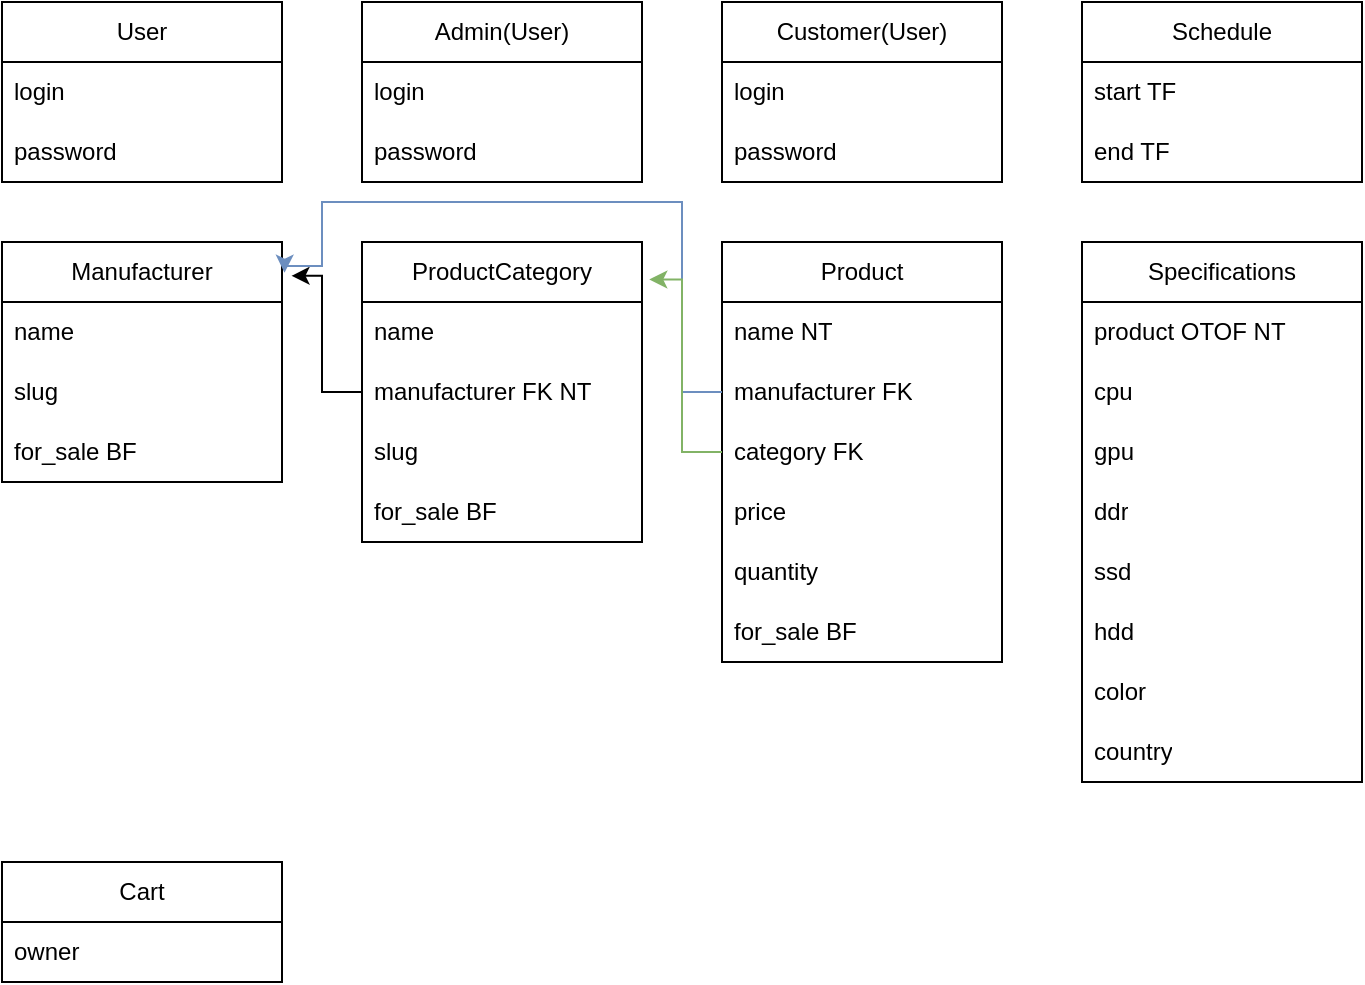 <mxfile version="20.7.4" type="github">
  <diagram id="MFe2XwWCysXzm4pvvDrU" name="Page-1">
    <mxGraphModel dx="1134" dy="403" grid="1" gridSize="10" guides="1" tooltips="1" connect="1" arrows="1" fold="1" page="1" pageScale="1" pageWidth="1100" pageHeight="850" math="0" shadow="0">
      <root>
        <mxCell id="0" />
        <mxCell id="1" parent="0" />
        <mxCell id="iLOao_iD21OkFcWgyy2q-1" value="User" style="swimlane;fontStyle=0;childLayout=stackLayout;horizontal=1;startSize=30;horizontalStack=0;resizeParent=1;resizeParentMax=0;resizeLast=0;collapsible=1;marginBottom=0;whiteSpace=wrap;html=1;" vertex="1" parent="1">
          <mxGeometry x="40" y="40" width="140" height="90" as="geometry" />
        </mxCell>
        <mxCell id="iLOao_iD21OkFcWgyy2q-2" value="login" style="text;strokeColor=none;fillColor=none;align=left;verticalAlign=middle;spacingLeft=4;spacingRight=4;overflow=hidden;points=[[0,0.5],[1,0.5]];portConstraint=eastwest;rotatable=0;whiteSpace=wrap;html=1;" vertex="1" parent="iLOao_iD21OkFcWgyy2q-1">
          <mxGeometry y="30" width="140" height="30" as="geometry" />
        </mxCell>
        <mxCell id="iLOao_iD21OkFcWgyy2q-3" value="password" style="text;strokeColor=none;fillColor=none;align=left;verticalAlign=middle;spacingLeft=4;spacingRight=4;overflow=hidden;points=[[0,0.5],[1,0.5]];portConstraint=eastwest;rotatable=0;whiteSpace=wrap;html=1;" vertex="1" parent="iLOao_iD21OkFcWgyy2q-1">
          <mxGeometry y="60" width="140" height="30" as="geometry" />
        </mxCell>
        <mxCell id="iLOao_iD21OkFcWgyy2q-5" value="Customer(User)" style="swimlane;fontStyle=0;childLayout=stackLayout;horizontal=1;startSize=30;horizontalStack=0;resizeParent=1;resizeParentMax=0;resizeLast=0;collapsible=1;marginBottom=0;whiteSpace=wrap;html=1;" vertex="1" parent="1">
          <mxGeometry x="400" y="40" width="140" height="90" as="geometry" />
        </mxCell>
        <mxCell id="iLOao_iD21OkFcWgyy2q-6" value="login" style="text;strokeColor=none;fillColor=none;align=left;verticalAlign=middle;spacingLeft=4;spacingRight=4;overflow=hidden;points=[[0,0.5],[1,0.5]];portConstraint=eastwest;rotatable=0;whiteSpace=wrap;html=1;" vertex="1" parent="iLOao_iD21OkFcWgyy2q-5">
          <mxGeometry y="30" width="140" height="30" as="geometry" />
        </mxCell>
        <mxCell id="iLOao_iD21OkFcWgyy2q-7" value="password" style="text;strokeColor=none;fillColor=none;align=left;verticalAlign=middle;spacingLeft=4;spacingRight=4;overflow=hidden;points=[[0,0.5],[1,0.5]];portConstraint=eastwest;rotatable=0;whiteSpace=wrap;html=1;" vertex="1" parent="iLOao_iD21OkFcWgyy2q-5">
          <mxGeometry y="60" width="140" height="30" as="geometry" />
        </mxCell>
        <mxCell id="iLOao_iD21OkFcWgyy2q-8" value="Admin(User)" style="swimlane;fontStyle=0;childLayout=stackLayout;horizontal=1;startSize=30;horizontalStack=0;resizeParent=1;resizeParentMax=0;resizeLast=0;collapsible=1;marginBottom=0;whiteSpace=wrap;html=1;" vertex="1" parent="1">
          <mxGeometry x="220" y="40" width="140" height="90" as="geometry" />
        </mxCell>
        <mxCell id="iLOao_iD21OkFcWgyy2q-9" value="login" style="text;strokeColor=none;fillColor=none;align=left;verticalAlign=middle;spacingLeft=4;spacingRight=4;overflow=hidden;points=[[0,0.5],[1,0.5]];portConstraint=eastwest;rotatable=0;whiteSpace=wrap;html=1;" vertex="1" parent="iLOao_iD21OkFcWgyy2q-8">
          <mxGeometry y="30" width="140" height="30" as="geometry" />
        </mxCell>
        <mxCell id="iLOao_iD21OkFcWgyy2q-10" value="password" style="text;strokeColor=none;fillColor=none;align=left;verticalAlign=middle;spacingLeft=4;spacingRight=4;overflow=hidden;points=[[0,0.5],[1,0.5]];portConstraint=eastwest;rotatable=0;whiteSpace=wrap;html=1;" vertex="1" parent="iLOao_iD21OkFcWgyy2q-8">
          <mxGeometry y="60" width="140" height="30" as="geometry" />
        </mxCell>
        <mxCell id="iLOao_iD21OkFcWgyy2q-14" value="Manufacturer" style="swimlane;fontStyle=0;childLayout=stackLayout;horizontal=1;startSize=30;horizontalStack=0;resizeParent=1;resizeParentMax=0;resizeLast=0;collapsible=1;marginBottom=0;whiteSpace=wrap;html=1;" vertex="1" parent="1">
          <mxGeometry x="40" y="160" width="140" height="120" as="geometry" />
        </mxCell>
        <mxCell id="iLOao_iD21OkFcWgyy2q-15" value="name" style="text;strokeColor=none;fillColor=none;align=left;verticalAlign=middle;spacingLeft=4;spacingRight=4;overflow=hidden;points=[[0,0.5],[1,0.5]];portConstraint=eastwest;rotatable=0;whiteSpace=wrap;html=1;" vertex="1" parent="iLOao_iD21OkFcWgyy2q-14">
          <mxGeometry y="30" width="140" height="30" as="geometry" />
        </mxCell>
        <mxCell id="iLOao_iD21OkFcWgyy2q-48" value="slug" style="text;strokeColor=none;fillColor=none;align=left;verticalAlign=middle;spacingLeft=4;spacingRight=4;overflow=hidden;points=[[0,0.5],[1,0.5]];portConstraint=eastwest;rotatable=0;whiteSpace=wrap;html=1;" vertex="1" parent="iLOao_iD21OkFcWgyy2q-14">
          <mxGeometry y="60" width="140" height="30" as="geometry" />
        </mxCell>
        <mxCell id="iLOao_iD21OkFcWgyy2q-16" value="for_sale BF" style="text;strokeColor=none;fillColor=none;align=left;verticalAlign=middle;spacingLeft=4;spacingRight=4;overflow=hidden;points=[[0,0.5],[1,0.5]];portConstraint=eastwest;rotatable=0;whiteSpace=wrap;html=1;" vertex="1" parent="iLOao_iD21OkFcWgyy2q-14">
          <mxGeometry y="90" width="140" height="30" as="geometry" />
        </mxCell>
        <mxCell id="iLOao_iD21OkFcWgyy2q-18" value="ProductCategory" style="swimlane;fontStyle=0;childLayout=stackLayout;horizontal=1;startSize=30;horizontalStack=0;resizeParent=1;resizeParentMax=0;resizeLast=0;collapsible=1;marginBottom=0;whiteSpace=wrap;html=1;" vertex="1" parent="1">
          <mxGeometry x="220" y="160" width="140" height="150" as="geometry" />
        </mxCell>
        <mxCell id="iLOao_iD21OkFcWgyy2q-19" value="name" style="text;strokeColor=none;fillColor=none;align=left;verticalAlign=middle;spacingLeft=4;spacingRight=4;overflow=hidden;points=[[0,0.5],[1,0.5]];portConstraint=eastwest;rotatable=0;whiteSpace=wrap;html=1;" vertex="1" parent="iLOao_iD21OkFcWgyy2q-18">
          <mxGeometry y="30" width="140" height="30" as="geometry" />
        </mxCell>
        <mxCell id="iLOao_iD21OkFcWgyy2q-20" value="manufacturer FK NT" style="text;strokeColor=none;fillColor=none;align=left;verticalAlign=middle;spacingLeft=4;spacingRight=4;overflow=hidden;points=[[0,0.5],[1,0.5]];portConstraint=eastwest;rotatable=0;whiteSpace=wrap;html=1;" vertex="1" parent="iLOao_iD21OkFcWgyy2q-18">
          <mxGeometry y="60" width="140" height="30" as="geometry" />
        </mxCell>
        <mxCell id="iLOao_iD21OkFcWgyy2q-51" value="slug" style="text;strokeColor=none;fillColor=none;align=left;verticalAlign=middle;spacingLeft=4;spacingRight=4;overflow=hidden;points=[[0,0.5],[1,0.5]];portConstraint=eastwest;rotatable=0;whiteSpace=wrap;html=1;" vertex="1" parent="iLOao_iD21OkFcWgyy2q-18">
          <mxGeometry y="90" width="140" height="30" as="geometry" />
        </mxCell>
        <mxCell id="iLOao_iD21OkFcWgyy2q-22" value="for_sale BF" style="text;strokeColor=none;fillColor=none;align=left;verticalAlign=middle;spacingLeft=4;spacingRight=4;overflow=hidden;points=[[0,0.5],[1,0.5]];portConstraint=eastwest;rotatable=0;whiteSpace=wrap;html=1;" vertex="1" parent="iLOao_iD21OkFcWgyy2q-18">
          <mxGeometry y="120" width="140" height="30" as="geometry" />
        </mxCell>
        <mxCell id="iLOao_iD21OkFcWgyy2q-21" style="edgeStyle=orthogonalEdgeStyle;rounded=0;orthogonalLoop=1;jettySize=auto;html=1;entryX=1.034;entryY=0.141;entryDx=0;entryDy=0;entryPerimeter=0;" edge="1" parent="1" source="iLOao_iD21OkFcWgyy2q-20" target="iLOao_iD21OkFcWgyy2q-14">
          <mxGeometry relative="1" as="geometry" />
        </mxCell>
        <mxCell id="iLOao_iD21OkFcWgyy2q-23" value="Product" style="swimlane;fontStyle=0;childLayout=stackLayout;horizontal=1;startSize=30;horizontalStack=0;resizeParent=1;resizeParentMax=0;resizeLast=0;collapsible=1;marginBottom=0;whiteSpace=wrap;html=1;" vertex="1" parent="1">
          <mxGeometry x="400" y="160" width="140" height="210" as="geometry" />
        </mxCell>
        <mxCell id="iLOao_iD21OkFcWgyy2q-24" value="name NT" style="text;strokeColor=none;fillColor=none;align=left;verticalAlign=middle;spacingLeft=4;spacingRight=4;overflow=hidden;points=[[0,0.5],[1,0.5]];portConstraint=eastwest;rotatable=0;whiteSpace=wrap;html=1;" vertex="1" parent="iLOao_iD21OkFcWgyy2q-23">
          <mxGeometry y="30" width="140" height="30" as="geometry" />
        </mxCell>
        <mxCell id="iLOao_iD21OkFcWgyy2q-25" value="manufacturer FK" style="text;strokeColor=none;fillColor=none;align=left;verticalAlign=middle;spacingLeft=4;spacingRight=4;overflow=hidden;points=[[0,0.5],[1,0.5]];portConstraint=eastwest;rotatable=0;whiteSpace=wrap;html=1;" vertex="1" parent="iLOao_iD21OkFcWgyy2q-23">
          <mxGeometry y="60" width="140" height="30" as="geometry" />
        </mxCell>
        <mxCell id="iLOao_iD21OkFcWgyy2q-26" value="category FK" style="text;strokeColor=none;fillColor=none;align=left;verticalAlign=middle;spacingLeft=4;spacingRight=4;overflow=hidden;points=[[0,0.5],[1,0.5]];portConstraint=eastwest;rotatable=0;whiteSpace=wrap;html=1;" vertex="1" parent="iLOao_iD21OkFcWgyy2q-23">
          <mxGeometry y="90" width="140" height="30" as="geometry" />
        </mxCell>
        <mxCell id="iLOao_iD21OkFcWgyy2q-30" value="price" style="text;strokeColor=none;fillColor=none;align=left;verticalAlign=middle;spacingLeft=4;spacingRight=4;overflow=hidden;points=[[0,0.5],[1,0.5]];portConstraint=eastwest;rotatable=0;whiteSpace=wrap;html=1;" vertex="1" parent="iLOao_iD21OkFcWgyy2q-23">
          <mxGeometry y="120" width="140" height="30" as="geometry" />
        </mxCell>
        <mxCell id="iLOao_iD21OkFcWgyy2q-55" value="quantity" style="text;strokeColor=none;fillColor=none;align=left;verticalAlign=middle;spacingLeft=4;spacingRight=4;overflow=hidden;points=[[0,0.5],[1,0.5]];portConstraint=eastwest;rotatable=0;whiteSpace=wrap;html=1;" vertex="1" parent="iLOao_iD21OkFcWgyy2q-23">
          <mxGeometry y="150" width="140" height="30" as="geometry" />
        </mxCell>
        <mxCell id="iLOao_iD21OkFcWgyy2q-31" value="for_sale BF" style="text;strokeColor=none;fillColor=none;align=left;verticalAlign=middle;spacingLeft=4;spacingRight=4;overflow=hidden;points=[[0,0.5],[1,0.5]];portConstraint=eastwest;rotatable=0;whiteSpace=wrap;html=1;" vertex="1" parent="iLOao_iD21OkFcWgyy2q-23">
          <mxGeometry y="180" width="140" height="30" as="geometry" />
        </mxCell>
        <mxCell id="iLOao_iD21OkFcWgyy2q-27" style="edgeStyle=orthogonalEdgeStyle;rounded=0;orthogonalLoop=1;jettySize=auto;html=1;entryX=1.009;entryY=0.128;entryDx=0;entryDy=0;entryPerimeter=0;fillColor=#dae8fc;strokeColor=#6c8ebf;" edge="1" parent="1" source="iLOao_iD21OkFcWgyy2q-25" target="iLOao_iD21OkFcWgyy2q-14">
          <mxGeometry relative="1" as="geometry">
            <Array as="points">
              <mxPoint x="380" y="235" />
              <mxPoint x="380" y="140" />
              <mxPoint x="200" y="140" />
              <mxPoint x="200" y="172" />
            </Array>
          </mxGeometry>
        </mxCell>
        <mxCell id="iLOao_iD21OkFcWgyy2q-28" style="edgeStyle=orthogonalEdgeStyle;rounded=0;orthogonalLoop=1;jettySize=auto;html=1;entryX=1.026;entryY=0.125;entryDx=0;entryDy=0;entryPerimeter=0;fillColor=#d5e8d4;strokeColor=#82b366;" edge="1" parent="1" source="iLOao_iD21OkFcWgyy2q-26" target="iLOao_iD21OkFcWgyy2q-18">
          <mxGeometry relative="1" as="geometry" />
        </mxCell>
        <mxCell id="iLOao_iD21OkFcWgyy2q-32" value="Specifications" style="swimlane;fontStyle=0;childLayout=stackLayout;horizontal=1;startSize=30;horizontalStack=0;resizeParent=1;resizeParentMax=0;resizeLast=0;collapsible=1;marginBottom=0;whiteSpace=wrap;html=1;" vertex="1" parent="1">
          <mxGeometry x="580" y="160" width="140" height="270" as="geometry" />
        </mxCell>
        <mxCell id="iLOao_iD21OkFcWgyy2q-33" value="product OTOF NT" style="text;strokeColor=none;fillColor=none;align=left;verticalAlign=middle;spacingLeft=4;spacingRight=4;overflow=hidden;points=[[0,0.5],[1,0.5]];portConstraint=eastwest;rotatable=0;whiteSpace=wrap;html=1;" vertex="1" parent="iLOao_iD21OkFcWgyy2q-32">
          <mxGeometry y="30" width="140" height="30" as="geometry" />
        </mxCell>
        <mxCell id="iLOao_iD21OkFcWgyy2q-34" value="cpu" style="text;strokeColor=none;fillColor=none;align=left;verticalAlign=middle;spacingLeft=4;spacingRight=4;overflow=hidden;points=[[0,0.5],[1,0.5]];portConstraint=eastwest;rotatable=0;whiteSpace=wrap;html=1;" vertex="1" parent="iLOao_iD21OkFcWgyy2q-32">
          <mxGeometry y="60" width="140" height="30" as="geometry" />
        </mxCell>
        <mxCell id="iLOao_iD21OkFcWgyy2q-35" value="gpu" style="text;strokeColor=none;fillColor=none;align=left;verticalAlign=middle;spacingLeft=4;spacingRight=4;overflow=hidden;points=[[0,0.5],[1,0.5]];portConstraint=eastwest;rotatable=0;whiteSpace=wrap;html=1;" vertex="1" parent="iLOao_iD21OkFcWgyy2q-32">
          <mxGeometry y="90" width="140" height="30" as="geometry" />
        </mxCell>
        <mxCell id="iLOao_iD21OkFcWgyy2q-36" value="ddr" style="text;strokeColor=none;fillColor=none;align=left;verticalAlign=middle;spacingLeft=4;spacingRight=4;overflow=hidden;points=[[0,0.5],[1,0.5]];portConstraint=eastwest;rotatable=0;whiteSpace=wrap;html=1;" vertex="1" parent="iLOao_iD21OkFcWgyy2q-32">
          <mxGeometry y="120" width="140" height="30" as="geometry" />
        </mxCell>
        <mxCell id="iLOao_iD21OkFcWgyy2q-37" value="ssd" style="text;strokeColor=none;fillColor=none;align=left;verticalAlign=middle;spacingLeft=4;spacingRight=4;overflow=hidden;points=[[0,0.5],[1,0.5]];portConstraint=eastwest;rotatable=0;whiteSpace=wrap;html=1;" vertex="1" parent="iLOao_iD21OkFcWgyy2q-32">
          <mxGeometry y="150" width="140" height="30" as="geometry" />
        </mxCell>
        <mxCell id="iLOao_iD21OkFcWgyy2q-38" value="hdd" style="text;strokeColor=none;fillColor=none;align=left;verticalAlign=middle;spacingLeft=4;spacingRight=4;overflow=hidden;points=[[0,0.5],[1,0.5]];portConstraint=eastwest;rotatable=0;whiteSpace=wrap;html=1;" vertex="1" parent="iLOao_iD21OkFcWgyy2q-32">
          <mxGeometry y="180" width="140" height="30" as="geometry" />
        </mxCell>
        <mxCell id="iLOao_iD21OkFcWgyy2q-39" value="color" style="text;strokeColor=none;fillColor=none;align=left;verticalAlign=middle;spacingLeft=4;spacingRight=4;overflow=hidden;points=[[0,0.5],[1,0.5]];portConstraint=eastwest;rotatable=0;whiteSpace=wrap;html=1;" vertex="1" parent="iLOao_iD21OkFcWgyy2q-32">
          <mxGeometry y="210" width="140" height="30" as="geometry" />
        </mxCell>
        <mxCell id="iLOao_iD21OkFcWgyy2q-40" value="country" style="text;strokeColor=none;fillColor=none;align=left;verticalAlign=middle;spacingLeft=4;spacingRight=4;overflow=hidden;points=[[0,0.5],[1,0.5]];portConstraint=eastwest;rotatable=0;whiteSpace=wrap;html=1;" vertex="1" parent="iLOao_iD21OkFcWgyy2q-32">
          <mxGeometry y="240" width="140" height="30" as="geometry" />
        </mxCell>
        <mxCell id="iLOao_iD21OkFcWgyy2q-41" value="Schedule" style="swimlane;fontStyle=0;childLayout=stackLayout;horizontal=1;startSize=30;horizontalStack=0;resizeParent=1;resizeParentMax=0;resizeLast=0;collapsible=1;marginBottom=0;whiteSpace=wrap;html=1;" vertex="1" parent="1">
          <mxGeometry x="580" y="40" width="140" height="90" as="geometry" />
        </mxCell>
        <mxCell id="iLOao_iD21OkFcWgyy2q-42" value="start TF" style="text;strokeColor=none;fillColor=none;align=left;verticalAlign=middle;spacingLeft=4;spacingRight=4;overflow=hidden;points=[[0,0.5],[1,0.5]];portConstraint=eastwest;rotatable=0;whiteSpace=wrap;html=1;" vertex="1" parent="iLOao_iD21OkFcWgyy2q-41">
          <mxGeometry y="30" width="140" height="30" as="geometry" />
        </mxCell>
        <mxCell id="iLOao_iD21OkFcWgyy2q-43" value="end TF" style="text;strokeColor=none;fillColor=none;align=left;verticalAlign=middle;spacingLeft=4;spacingRight=4;overflow=hidden;points=[[0,0.5],[1,0.5]];portConstraint=eastwest;rotatable=0;whiteSpace=wrap;html=1;" vertex="1" parent="iLOao_iD21OkFcWgyy2q-41">
          <mxGeometry y="60" width="140" height="30" as="geometry" />
        </mxCell>
        <mxCell id="iLOao_iD21OkFcWgyy2q-45" value="Cart" style="swimlane;fontStyle=0;childLayout=stackLayout;horizontal=1;startSize=30;horizontalStack=0;resizeParent=1;resizeParentMax=0;resizeLast=0;collapsible=1;marginBottom=0;whiteSpace=wrap;html=1;" vertex="1" parent="1">
          <mxGeometry x="40" y="470" width="140" height="60" as="geometry" />
        </mxCell>
        <mxCell id="iLOao_iD21OkFcWgyy2q-46" value="owner" style="text;strokeColor=none;fillColor=none;align=left;verticalAlign=middle;spacingLeft=4;spacingRight=4;overflow=hidden;points=[[0,0.5],[1,0.5]];portConstraint=eastwest;rotatable=0;whiteSpace=wrap;html=1;" vertex="1" parent="iLOao_iD21OkFcWgyy2q-45">
          <mxGeometry y="30" width="140" height="30" as="geometry" />
        </mxCell>
      </root>
    </mxGraphModel>
  </diagram>
</mxfile>
